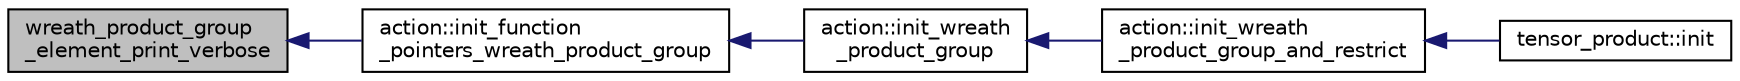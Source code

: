 digraph "wreath_product_group_element_print_verbose"
{
  edge [fontname="Helvetica",fontsize="10",labelfontname="Helvetica",labelfontsize="10"];
  node [fontname="Helvetica",fontsize="10",shape=record];
  rankdir="LR";
  Node9484 [label="wreath_product_group\l_element_print_verbose",height=0.2,width=0.4,color="black", fillcolor="grey75", style="filled", fontcolor="black"];
  Node9484 -> Node9485 [dir="back",color="midnightblue",fontsize="10",style="solid",fontname="Helvetica"];
  Node9485 [label="action::init_function\l_pointers_wreath_product_group",height=0.2,width=0.4,color="black", fillcolor="white", style="filled",URL="$d2/d86/classaction.html#a149d3bdc89556d74a4a20597f0cccdc0"];
  Node9485 -> Node9486 [dir="back",color="midnightblue",fontsize="10",style="solid",fontname="Helvetica"];
  Node9486 [label="action::init_wreath\l_product_group",height=0.2,width=0.4,color="black", fillcolor="white", style="filled",URL="$d2/d86/classaction.html#a29d8425b266eff98677406f084ee3f86"];
  Node9486 -> Node9487 [dir="back",color="midnightblue",fontsize="10",style="solid",fontname="Helvetica"];
  Node9487 [label="action::init_wreath\l_product_group_and_restrict",height=0.2,width=0.4,color="black", fillcolor="white", style="filled",URL="$d2/d86/classaction.html#a5ea78557093c987967e7b8162fabbf72"];
  Node9487 -> Node9488 [dir="back",color="midnightblue",fontsize="10",style="solid",fontname="Helvetica"];
  Node9488 [label="tensor_product::init",height=0.2,width=0.4,color="black", fillcolor="white", style="filled",URL="$dd/d3e/classtensor__product.html#a2a8ac905e80dd9bb7339c9506c3521d3"];
}
